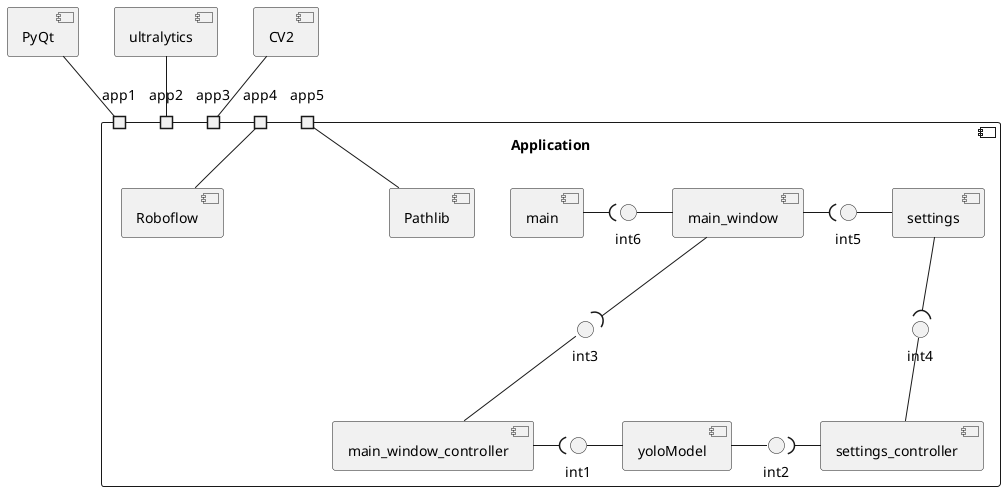@startuml
'https://plantuml.com/component-diagram


component PyQt
component ultralytics
component CV2

component Application{
    component main_window
    component main_window_controller
    component settings
    component settings_controller
    component main
    component yoloModel

    [main_window_controller] -right-( int1
    [yoloModel] -left-() int1

    [settings_controller] -left-( int2
    [yoloModel] -right-() int2

    [main_window] -down-( int3
    [main_window_controller] -up-() int3

    [settings] -down-( int4
    [settings_controller] -up-() int4

    [main_window] -right-( int5
    [settings] -left-() int5

    [main] -right-( int6
    [main_window] -left-() int6

    port app1
    port app2
    port app3
    port app4
    port app5


    [PyQt] -down- [app1]
    [ultralytics] -down- [app2]
    [CV2] -down- [app3]
    [Roboflow] -down- [app4]
    [Pathlib] -down- [app5]

}


component Roboflow
component Pathlib


@enduml